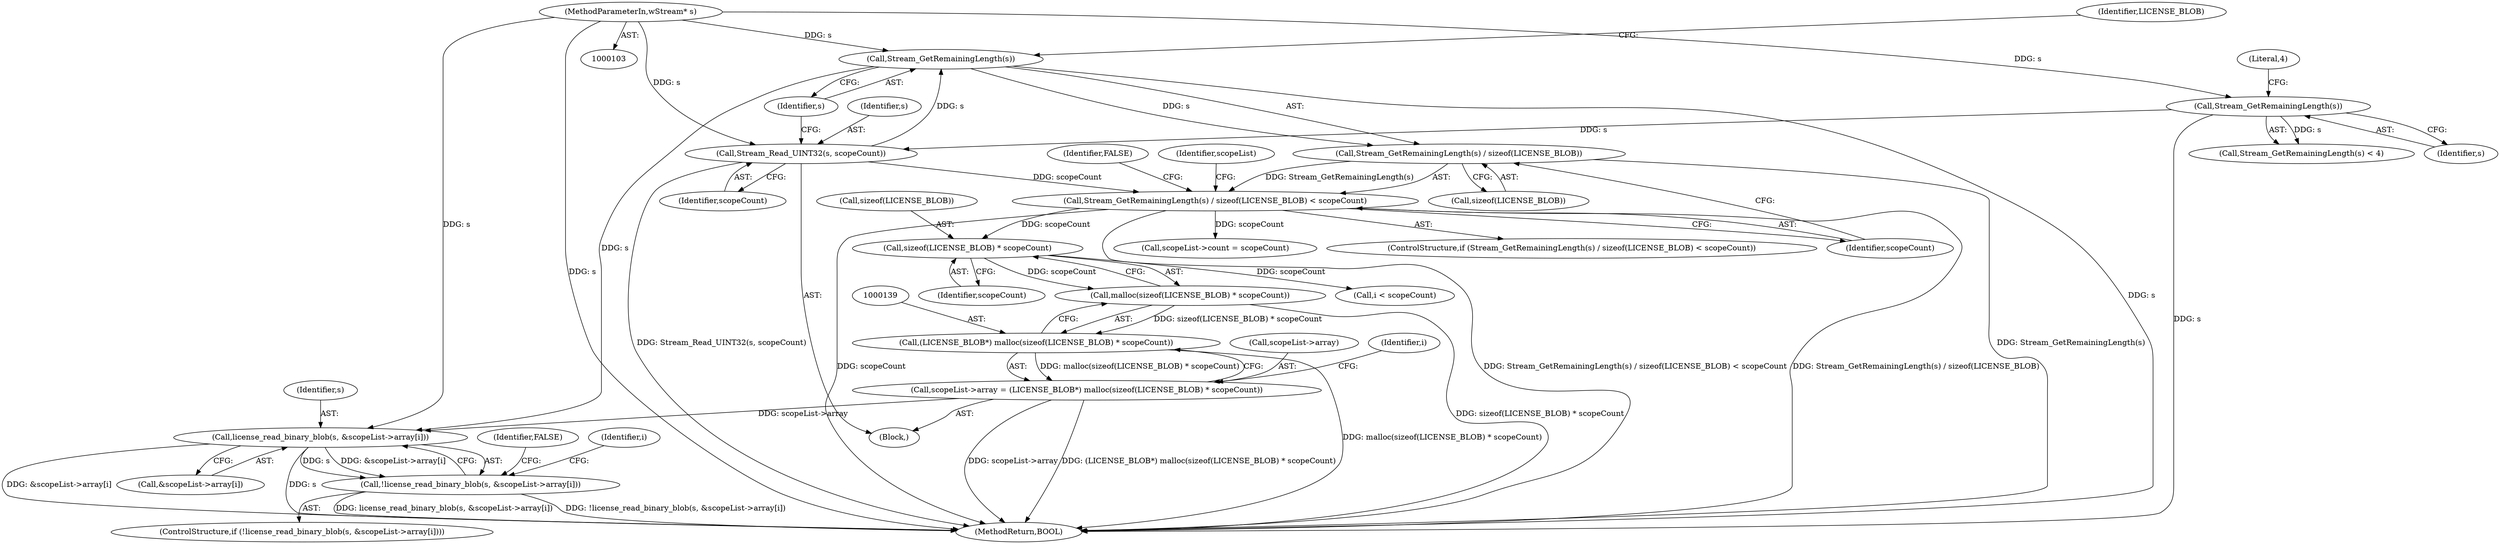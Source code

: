 digraph "0_FreeRDP_e2745807c4c3e0a590c0f69a9b655dc74ebaa03e@array" {
"1000166" [label="(Call,license_read_binary_blob(s, &scopeList->array[i]))"];
"1000122" [label="(Call,Stream_GetRemainingLength(s))"];
"1000116" [label="(Call,Stream_Read_UINT32(s, scopeCount))"];
"1000111" [label="(Call,Stream_GetRemainingLength(s))"];
"1000104" [label="(MethodParameterIn,wStream* s)"];
"1000134" [label="(Call,scopeList->array = (LICENSE_BLOB*) malloc(sizeof(LICENSE_BLOB) * scopeCount))"];
"1000138" [label="(Call,(LICENSE_BLOB*) malloc(sizeof(LICENSE_BLOB) * scopeCount))"];
"1000140" [label="(Call,malloc(sizeof(LICENSE_BLOB) * scopeCount))"];
"1000141" [label="(Call,sizeof(LICENSE_BLOB) * scopeCount)"];
"1000120" [label="(Call,Stream_GetRemainingLength(s) / sizeof(LICENSE_BLOB) < scopeCount)"];
"1000121" [label="(Call,Stream_GetRemainingLength(s) / sizeof(LICENSE_BLOB))"];
"1000165" [label="(Call,!license_read_binary_blob(s, &scopeList->array[i]))"];
"1000125" [label="(Identifier,LICENSE_BLOB)"];
"1000164" [label="(ControlStructure,if (!license_read_binary_blob(s, &scopeList->array[i])))"];
"1000138" [label="(Call,(LICENSE_BLOB*) malloc(sizeof(LICENSE_BLOB) * scopeCount))"];
"1000165" [label="(Call,!license_read_binary_blob(s, &scopeList->array[i]))"];
"1000104" [label="(MethodParameterIn,wStream* s)"];
"1000149" [label="(Call,i < scopeCount)"];
"1000153" [label="(Identifier,i)"];
"1000141" [label="(Call,sizeof(LICENSE_BLOB) * scopeCount)"];
"1000175" [label="(Identifier,FALSE)"];
"1000122" [label="(Call,Stream_GetRemainingLength(s))"];
"1000123" [label="(Identifier,s)"];
"1000144" [label="(Identifier,scopeCount)"];
"1000112" [label="(Identifier,s)"];
"1000106" [label="(Block,)"];
"1000129" [label="(Call,scopeList->count = scopeCount)"];
"1000167" [label="(Identifier,s)"];
"1000110" [label="(Call,Stream_GetRemainingLength(s) < 4)"];
"1000126" [label="(Identifier,scopeCount)"];
"1000119" [label="(ControlStructure,if (Stream_GetRemainingLength(s) / sizeof(LICENSE_BLOB) < scopeCount))"];
"1000124" [label="(Call,sizeof(LICENSE_BLOB))"];
"1000113" [label="(Literal,4)"];
"1000147" [label="(Identifier,i)"];
"1000178" [label="(MethodReturn,BOOL)"];
"1000117" [label="(Identifier,s)"];
"1000142" [label="(Call,sizeof(LICENSE_BLOB))"];
"1000120" [label="(Call,Stream_GetRemainingLength(s) / sizeof(LICENSE_BLOB) < scopeCount)"];
"1000131" [label="(Identifier,scopeList)"];
"1000140" [label="(Call,malloc(sizeof(LICENSE_BLOB) * scopeCount))"];
"1000134" [label="(Call,scopeList->array = (LICENSE_BLOB*) malloc(sizeof(LICENSE_BLOB) * scopeCount))"];
"1000121" [label="(Call,Stream_GetRemainingLength(s) / sizeof(LICENSE_BLOB))"];
"1000116" [label="(Call,Stream_Read_UINT32(s, scopeCount))"];
"1000128" [label="(Identifier,FALSE)"];
"1000168" [label="(Call,&scopeList->array[i])"];
"1000111" [label="(Call,Stream_GetRemainingLength(s))"];
"1000166" [label="(Call,license_read_binary_blob(s, &scopeList->array[i]))"];
"1000118" [label="(Identifier,scopeCount)"];
"1000135" [label="(Call,scopeList->array)"];
"1000166" -> "1000165"  [label="AST: "];
"1000166" -> "1000168"  [label="CFG: "];
"1000167" -> "1000166"  [label="AST: "];
"1000168" -> "1000166"  [label="AST: "];
"1000165" -> "1000166"  [label="CFG: "];
"1000166" -> "1000178"  [label="DDG: &scopeList->array[i]"];
"1000166" -> "1000178"  [label="DDG: s"];
"1000166" -> "1000165"  [label="DDG: s"];
"1000166" -> "1000165"  [label="DDG: &scopeList->array[i]"];
"1000122" -> "1000166"  [label="DDG: s"];
"1000104" -> "1000166"  [label="DDG: s"];
"1000134" -> "1000166"  [label="DDG: scopeList->array"];
"1000122" -> "1000121"  [label="AST: "];
"1000122" -> "1000123"  [label="CFG: "];
"1000123" -> "1000122"  [label="AST: "];
"1000125" -> "1000122"  [label="CFG: "];
"1000122" -> "1000178"  [label="DDG: s"];
"1000122" -> "1000121"  [label="DDG: s"];
"1000116" -> "1000122"  [label="DDG: s"];
"1000104" -> "1000122"  [label="DDG: s"];
"1000116" -> "1000106"  [label="AST: "];
"1000116" -> "1000118"  [label="CFG: "];
"1000117" -> "1000116"  [label="AST: "];
"1000118" -> "1000116"  [label="AST: "];
"1000123" -> "1000116"  [label="CFG: "];
"1000116" -> "1000178"  [label="DDG: Stream_Read_UINT32(s, scopeCount)"];
"1000111" -> "1000116"  [label="DDG: s"];
"1000104" -> "1000116"  [label="DDG: s"];
"1000116" -> "1000120"  [label="DDG: scopeCount"];
"1000111" -> "1000110"  [label="AST: "];
"1000111" -> "1000112"  [label="CFG: "];
"1000112" -> "1000111"  [label="AST: "];
"1000113" -> "1000111"  [label="CFG: "];
"1000111" -> "1000178"  [label="DDG: s"];
"1000111" -> "1000110"  [label="DDG: s"];
"1000104" -> "1000111"  [label="DDG: s"];
"1000104" -> "1000103"  [label="AST: "];
"1000104" -> "1000178"  [label="DDG: s"];
"1000134" -> "1000106"  [label="AST: "];
"1000134" -> "1000138"  [label="CFG: "];
"1000135" -> "1000134"  [label="AST: "];
"1000138" -> "1000134"  [label="AST: "];
"1000147" -> "1000134"  [label="CFG: "];
"1000134" -> "1000178"  [label="DDG: scopeList->array"];
"1000134" -> "1000178"  [label="DDG: (LICENSE_BLOB*) malloc(sizeof(LICENSE_BLOB) * scopeCount)"];
"1000138" -> "1000134"  [label="DDG: malloc(sizeof(LICENSE_BLOB) * scopeCount)"];
"1000138" -> "1000140"  [label="CFG: "];
"1000139" -> "1000138"  [label="AST: "];
"1000140" -> "1000138"  [label="AST: "];
"1000138" -> "1000178"  [label="DDG: malloc(sizeof(LICENSE_BLOB) * scopeCount)"];
"1000140" -> "1000138"  [label="DDG: sizeof(LICENSE_BLOB) * scopeCount"];
"1000140" -> "1000141"  [label="CFG: "];
"1000141" -> "1000140"  [label="AST: "];
"1000140" -> "1000178"  [label="DDG: sizeof(LICENSE_BLOB) * scopeCount"];
"1000141" -> "1000140"  [label="DDG: scopeCount"];
"1000141" -> "1000144"  [label="CFG: "];
"1000142" -> "1000141"  [label="AST: "];
"1000144" -> "1000141"  [label="AST: "];
"1000120" -> "1000141"  [label="DDG: scopeCount"];
"1000141" -> "1000149"  [label="DDG: scopeCount"];
"1000120" -> "1000119"  [label="AST: "];
"1000120" -> "1000126"  [label="CFG: "];
"1000121" -> "1000120"  [label="AST: "];
"1000126" -> "1000120"  [label="AST: "];
"1000128" -> "1000120"  [label="CFG: "];
"1000131" -> "1000120"  [label="CFG: "];
"1000120" -> "1000178"  [label="DDG: Stream_GetRemainingLength(s) / sizeof(LICENSE_BLOB)"];
"1000120" -> "1000178"  [label="DDG: scopeCount"];
"1000120" -> "1000178"  [label="DDG: Stream_GetRemainingLength(s) / sizeof(LICENSE_BLOB) < scopeCount"];
"1000121" -> "1000120"  [label="DDG: Stream_GetRemainingLength(s)"];
"1000120" -> "1000129"  [label="DDG: scopeCount"];
"1000121" -> "1000124"  [label="CFG: "];
"1000124" -> "1000121"  [label="AST: "];
"1000126" -> "1000121"  [label="CFG: "];
"1000121" -> "1000178"  [label="DDG: Stream_GetRemainingLength(s)"];
"1000165" -> "1000164"  [label="AST: "];
"1000175" -> "1000165"  [label="CFG: "];
"1000153" -> "1000165"  [label="CFG: "];
"1000165" -> "1000178"  [label="DDG: license_read_binary_blob(s, &scopeList->array[i])"];
"1000165" -> "1000178"  [label="DDG: !license_read_binary_blob(s, &scopeList->array[i])"];
}
